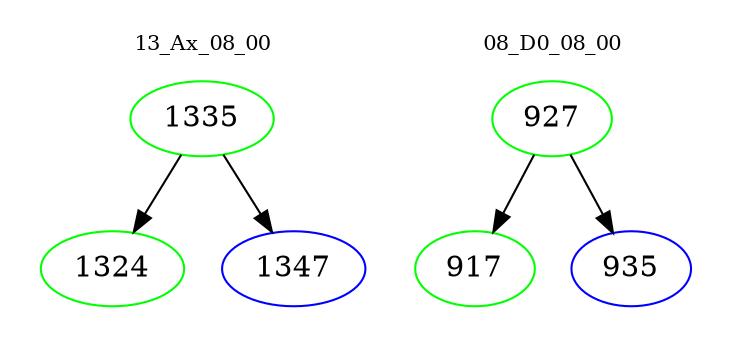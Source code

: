 digraph{
subgraph cluster_0 {
color = white
label = "13_Ax_08_00";
fontsize=10;
T0_1335 [label="1335", color="green"]
T0_1335 -> T0_1324 [color="black"]
T0_1324 [label="1324", color="green"]
T0_1335 -> T0_1347 [color="black"]
T0_1347 [label="1347", color="blue"]
}
subgraph cluster_1 {
color = white
label = "08_D0_08_00";
fontsize=10;
T1_927 [label="927", color="green"]
T1_927 -> T1_917 [color="black"]
T1_917 [label="917", color="green"]
T1_927 -> T1_935 [color="black"]
T1_935 [label="935", color="blue"]
}
}
